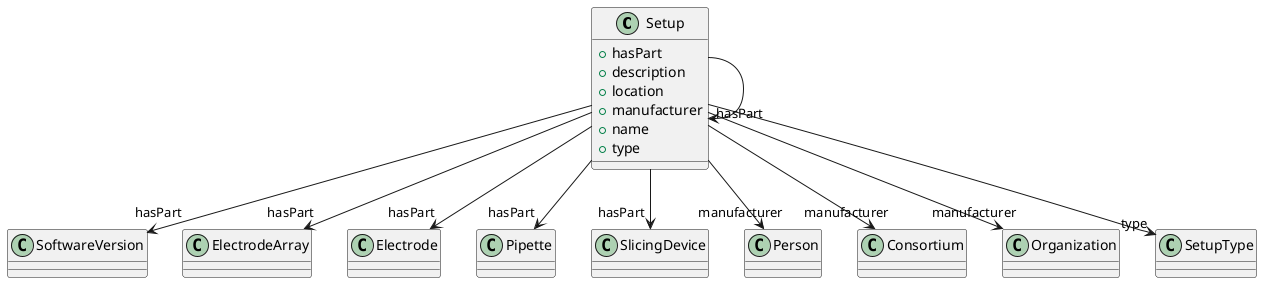 @startuml
class Setup {
+hasPart
+description
+location
+manufacturer
+name
+type

}
Setup -d-> "hasPart" Setup
Setup -d-> "hasPart" SoftwareVersion
Setup -d-> "hasPart" ElectrodeArray
Setup -d-> "hasPart" Electrode
Setup -d-> "hasPart" Pipette
Setup -d-> "hasPart" SlicingDevice
Setup -d-> "manufacturer" Person
Setup -d-> "manufacturer" Consortium
Setup -d-> "manufacturer" Organization
Setup -d-> "type" SetupType

@enduml